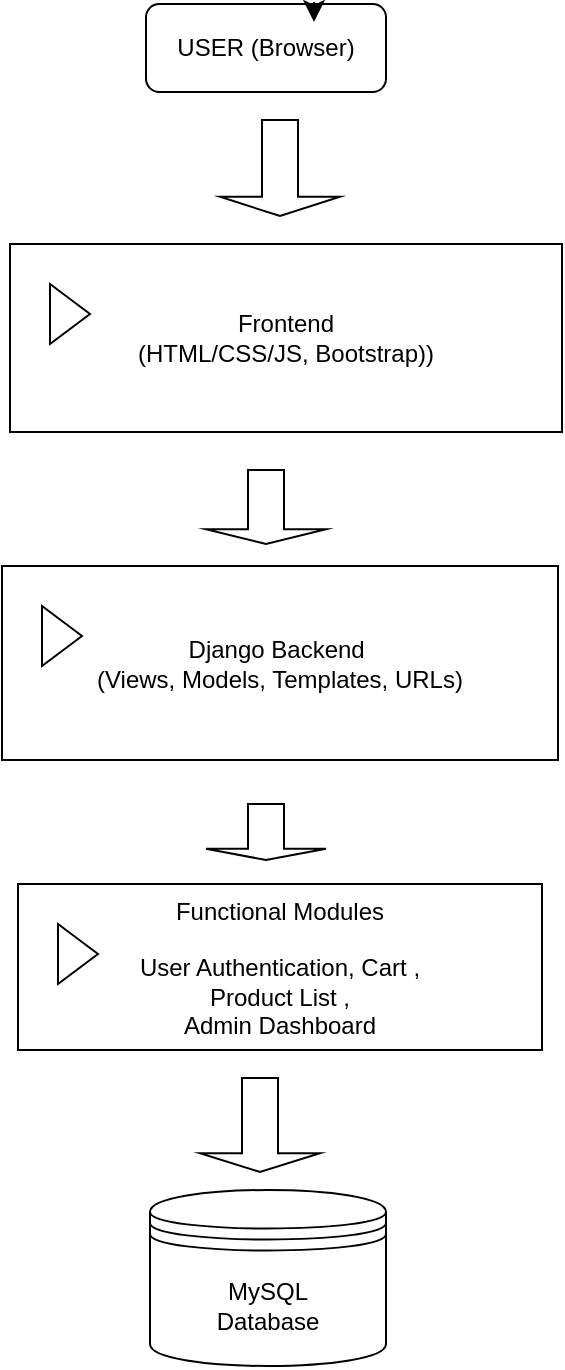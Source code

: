 <mxfile version="26.2.14">
  <diagram name="Page-1" id="BvF9_XJA-oCBez33ON-c">
    <mxGraphModel dx="912" dy="1014" grid="0" gridSize="10" guides="1" tooltips="1" connect="1" arrows="1" fold="1" page="0" pageScale="1" pageWidth="850" pageHeight="1100" math="0" shadow="0">
      <root>
        <mxCell id="0" />
        <mxCell id="1" parent="0" />
        <mxCell id="DtkYA5QBtifV6YRvQLR5-1" value="USER (Browser)" style="rounded=1;whiteSpace=wrap;html=1;" vertex="1" parent="1">
          <mxGeometry x="-18" y="-333" width="120" height="44" as="geometry" />
        </mxCell>
        <mxCell id="DtkYA5QBtifV6YRvQLR5-8" style="edgeStyle=none;curved=1;rounded=0;orthogonalLoop=1;jettySize=auto;html=1;fontSize=12;startSize=8;endSize=8;" edge="1" parent="1">
          <mxGeometry relative="1" as="geometry">
            <mxPoint x="66" y="-334" as="sourcePoint" />
            <mxPoint x="66" y="-324" as="targetPoint" />
          </mxGeometry>
        </mxCell>
        <mxCell id="DtkYA5QBtifV6YRvQLR5-10" value="&lt;div&gt;&amp;nbsp;Frontend&amp;nbsp;&lt;/div&gt;&lt;div&gt;(HTML/CSS/JS, Bootstrap))&lt;/div&gt;" style="html=1;whiteSpace=wrap;container=1;recursiveResize=0;collapsible=0;" vertex="1" parent="1">
          <mxGeometry x="-86" y="-213" width="276" height="94" as="geometry" />
        </mxCell>
        <mxCell id="DtkYA5QBtifV6YRvQLR5-11" value="" style="triangle;html=1;whiteSpace=wrap;" vertex="1" parent="DtkYA5QBtifV6YRvQLR5-10">
          <mxGeometry x="20" y="20" width="20" height="30" as="geometry" />
        </mxCell>
        <mxCell id="DtkYA5QBtifV6YRvQLR5-12" value="Django Backend&amp;nbsp;&lt;div&gt;(Views, Models, Templates, URLs)&lt;/div&gt;" style="html=1;whiteSpace=wrap;container=1;recursiveResize=0;collapsible=0;" vertex="1" parent="1">
          <mxGeometry x="-90" y="-52" width="278" height="97" as="geometry" />
        </mxCell>
        <mxCell id="DtkYA5QBtifV6YRvQLR5-13" value="" style="triangle;html=1;whiteSpace=wrap;" vertex="1" parent="DtkYA5QBtifV6YRvQLR5-12">
          <mxGeometry x="20" y="20" width="20" height="30" as="geometry" />
        </mxCell>
        <mxCell id="DtkYA5QBtifV6YRvQLR5-16" value="" style="shape=singleArrow;direction=south;whiteSpace=wrap;html=1;" vertex="1" parent="1">
          <mxGeometry x="12" y="67" width="60" height="28" as="geometry" />
        </mxCell>
        <mxCell id="DtkYA5QBtifV6YRvQLR5-18" style="edgeStyle=none;curved=1;rounded=0;orthogonalLoop=1;jettySize=auto;html=1;exitX=0.25;exitY=1;exitDx=0;exitDy=0;fontSize=12;startSize=8;endSize=8;" edge="1" parent="1" source="DtkYA5QBtifV6YRvQLR5-10" target="DtkYA5QBtifV6YRvQLR5-10">
          <mxGeometry relative="1" as="geometry" />
        </mxCell>
        <mxCell id="DtkYA5QBtifV6YRvQLR5-19" style="edgeStyle=none;curved=1;rounded=0;orthogonalLoop=1;jettySize=auto;html=1;exitX=0.5;exitY=1;exitDx=0;exitDy=0;fontSize=12;startSize=8;endSize=8;" edge="1" parent="1" source="DtkYA5QBtifV6YRvQLR5-10" target="DtkYA5QBtifV6YRvQLR5-10">
          <mxGeometry relative="1" as="geometry" />
        </mxCell>
        <mxCell id="DtkYA5QBtifV6YRvQLR5-20" value="" style="shape=singleArrow;direction=south;whiteSpace=wrap;html=1;" vertex="1" parent="1">
          <mxGeometry x="12" y="-100" width="60" height="37" as="geometry" />
        </mxCell>
        <mxCell id="DtkYA5QBtifV6YRvQLR5-21" value="" style="shape=singleArrow;direction=south;whiteSpace=wrap;html=1;" vertex="1" parent="1">
          <mxGeometry x="19" y="-275" width="60" height="48" as="geometry" />
        </mxCell>
        <mxCell id="DtkYA5QBtifV6YRvQLR5-22" value="MySQL&lt;div&gt;Database&lt;/div&gt;" style="shape=datastore;whiteSpace=wrap;html=1;" vertex="1" parent="1">
          <mxGeometry x="-16" y="260" width="118" height="88" as="geometry" />
        </mxCell>
        <mxCell id="DtkYA5QBtifV6YRvQLR5-23" value="Functional Modules&lt;div&gt;&lt;br&gt;&lt;div&gt;User Authentication, Cart ,&lt;/div&gt;&lt;div&gt;Product List ,&lt;/div&gt;&lt;div&gt;&lt;span style=&quot;background-color: transparent; color: light-dark(rgb(0, 0, 0), rgb(255, 255, 255));&quot;&gt;Admin Dashboard&lt;/span&gt;&lt;/div&gt;&lt;/div&gt;" style="html=1;whiteSpace=wrap;container=1;recursiveResize=0;collapsible=0;" vertex="1" parent="1">
          <mxGeometry x="-82" y="107" width="262" height="83" as="geometry" />
        </mxCell>
        <mxCell id="DtkYA5QBtifV6YRvQLR5-24" value="" style="triangle;html=1;whiteSpace=wrap;" vertex="1" parent="DtkYA5QBtifV6YRvQLR5-23">
          <mxGeometry x="20" y="20" width="20" height="30" as="geometry" />
        </mxCell>
        <mxCell id="DtkYA5QBtifV6YRvQLR5-25" value="" style="shape=singleArrow;direction=south;whiteSpace=wrap;html=1;" vertex="1" parent="1">
          <mxGeometry x="9" y="204" width="60" height="47" as="geometry" />
        </mxCell>
      </root>
    </mxGraphModel>
  </diagram>
</mxfile>
